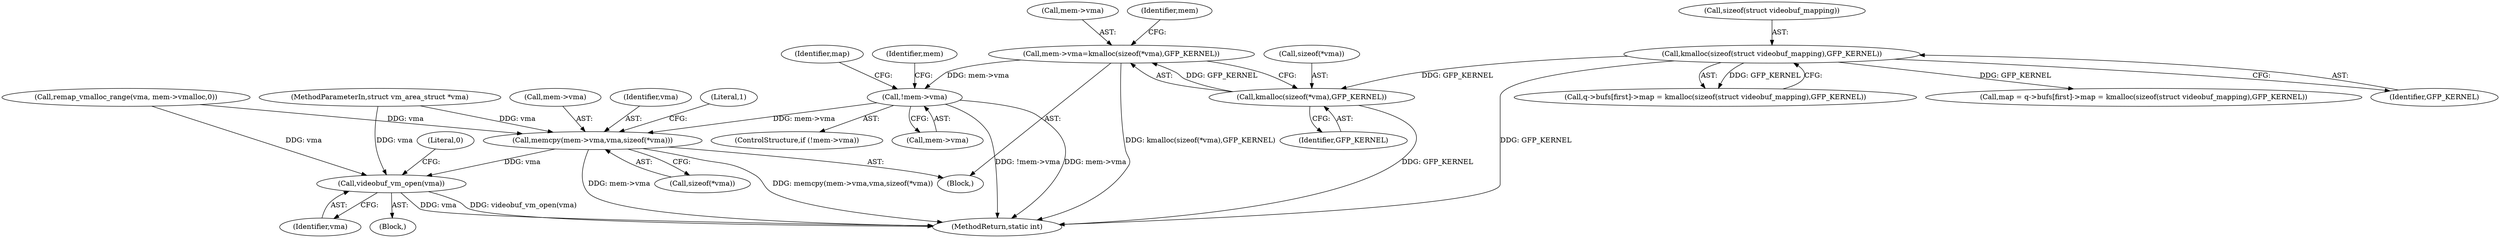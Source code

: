 digraph "0_linux_0b29669c065f60501e7289e1950fa2a618962358@pointer" {
"1000305" [label="(Call,!mem->vma)"];
"1000295" [label="(Call,mem->vma=kmalloc(sizeof(*vma),GFP_KERNEL))"];
"1000299" [label="(Call,kmalloc(sizeof(*vma),GFP_KERNEL))"];
"1000203" [label="(Call,kmalloc(sizeof(struct videobuf_mapping),GFP_KERNEL))"];
"1000324" [label="(Call,memcpy(mem->vma,vma,sizeof(*vma)))"];
"1000356" [label="(Call,videobuf_vm_open(vma))"];
"1000203" [label="(Call,kmalloc(sizeof(struct videobuf_mapping),GFP_KERNEL))"];
"1000329" [label="(Call,sizeof(*vma))"];
"1000357" [label="(Identifier,vma)"];
"1000303" [label="(Identifier,GFP_KERNEL)"];
"1000195" [label="(Call,q->bufs[first]->map = kmalloc(sizeof(struct videobuf_mapping),GFP_KERNEL))"];
"1000311" [label="(Identifier,map)"];
"1000356" [label="(Call,videobuf_vm_open(vma))"];
"1000296" [label="(Call,mem->vma)"];
"1000204" [label="(Call,sizeof(struct videobuf_mapping))"];
"1000105" [label="(MethodParameterIn,struct vm_area_struct *vma)"];
"1000325" [label="(Call,mem->vma)"];
"1000305" [label="(Call,!mem->vma)"];
"1000328" [label="(Identifier,vma)"];
"1000281" [label="(Call,remap_vmalloc_range(vma, mem->vmalloc,0))"];
"1000304" [label="(ControlStructure,if (!mem->vma))"];
"1000291" [label="(Block,)"];
"1000299" [label="(Call,kmalloc(sizeof(*vma),GFP_KERNEL))"];
"1000193" [label="(Call,map = q->bufs[first]->map = kmalloc(sizeof(struct videobuf_mapping),GFP_KERNEL))"];
"1000333" [label="(Literal,1)"];
"1000106" [label="(Block,)"];
"1000295" [label="(Call,mem->vma=kmalloc(sizeof(*vma),GFP_KERNEL))"];
"1000360" [label="(MethodReturn,static int)"];
"1000359" [label="(Literal,0)"];
"1000300" [label="(Call,sizeof(*vma))"];
"1000324" [label="(Call,memcpy(mem->vma,vma,sizeof(*vma)))"];
"1000206" [label="(Identifier,GFP_KERNEL)"];
"1000307" [label="(Identifier,mem)"];
"1000306" [label="(Call,mem->vma)"];
"1000326" [label="(Identifier,mem)"];
"1000305" -> "1000304"  [label="AST: "];
"1000305" -> "1000306"  [label="CFG: "];
"1000306" -> "1000305"  [label="AST: "];
"1000311" -> "1000305"  [label="CFG: "];
"1000326" -> "1000305"  [label="CFG: "];
"1000305" -> "1000360"  [label="DDG: !mem->vma"];
"1000305" -> "1000360"  [label="DDG: mem->vma"];
"1000295" -> "1000305"  [label="DDG: mem->vma"];
"1000305" -> "1000324"  [label="DDG: mem->vma"];
"1000295" -> "1000291"  [label="AST: "];
"1000295" -> "1000299"  [label="CFG: "];
"1000296" -> "1000295"  [label="AST: "];
"1000299" -> "1000295"  [label="AST: "];
"1000307" -> "1000295"  [label="CFG: "];
"1000295" -> "1000360"  [label="DDG: kmalloc(sizeof(*vma),GFP_KERNEL)"];
"1000299" -> "1000295"  [label="DDG: GFP_KERNEL"];
"1000299" -> "1000303"  [label="CFG: "];
"1000300" -> "1000299"  [label="AST: "];
"1000303" -> "1000299"  [label="AST: "];
"1000299" -> "1000360"  [label="DDG: GFP_KERNEL"];
"1000203" -> "1000299"  [label="DDG: GFP_KERNEL"];
"1000203" -> "1000195"  [label="AST: "];
"1000203" -> "1000206"  [label="CFG: "];
"1000204" -> "1000203"  [label="AST: "];
"1000206" -> "1000203"  [label="AST: "];
"1000195" -> "1000203"  [label="CFG: "];
"1000203" -> "1000360"  [label="DDG: GFP_KERNEL"];
"1000203" -> "1000193"  [label="DDG: GFP_KERNEL"];
"1000203" -> "1000195"  [label="DDG: GFP_KERNEL"];
"1000324" -> "1000291"  [label="AST: "];
"1000324" -> "1000329"  [label="CFG: "];
"1000325" -> "1000324"  [label="AST: "];
"1000328" -> "1000324"  [label="AST: "];
"1000329" -> "1000324"  [label="AST: "];
"1000333" -> "1000324"  [label="CFG: "];
"1000324" -> "1000360"  [label="DDG: memcpy(mem->vma,vma,sizeof(*vma))"];
"1000324" -> "1000360"  [label="DDG: mem->vma"];
"1000281" -> "1000324"  [label="DDG: vma"];
"1000105" -> "1000324"  [label="DDG: vma"];
"1000324" -> "1000356"  [label="DDG: vma"];
"1000356" -> "1000106"  [label="AST: "];
"1000356" -> "1000357"  [label="CFG: "];
"1000357" -> "1000356"  [label="AST: "];
"1000359" -> "1000356"  [label="CFG: "];
"1000356" -> "1000360"  [label="DDG: videobuf_vm_open(vma)"];
"1000356" -> "1000360"  [label="DDG: vma"];
"1000281" -> "1000356"  [label="DDG: vma"];
"1000105" -> "1000356"  [label="DDG: vma"];
}
